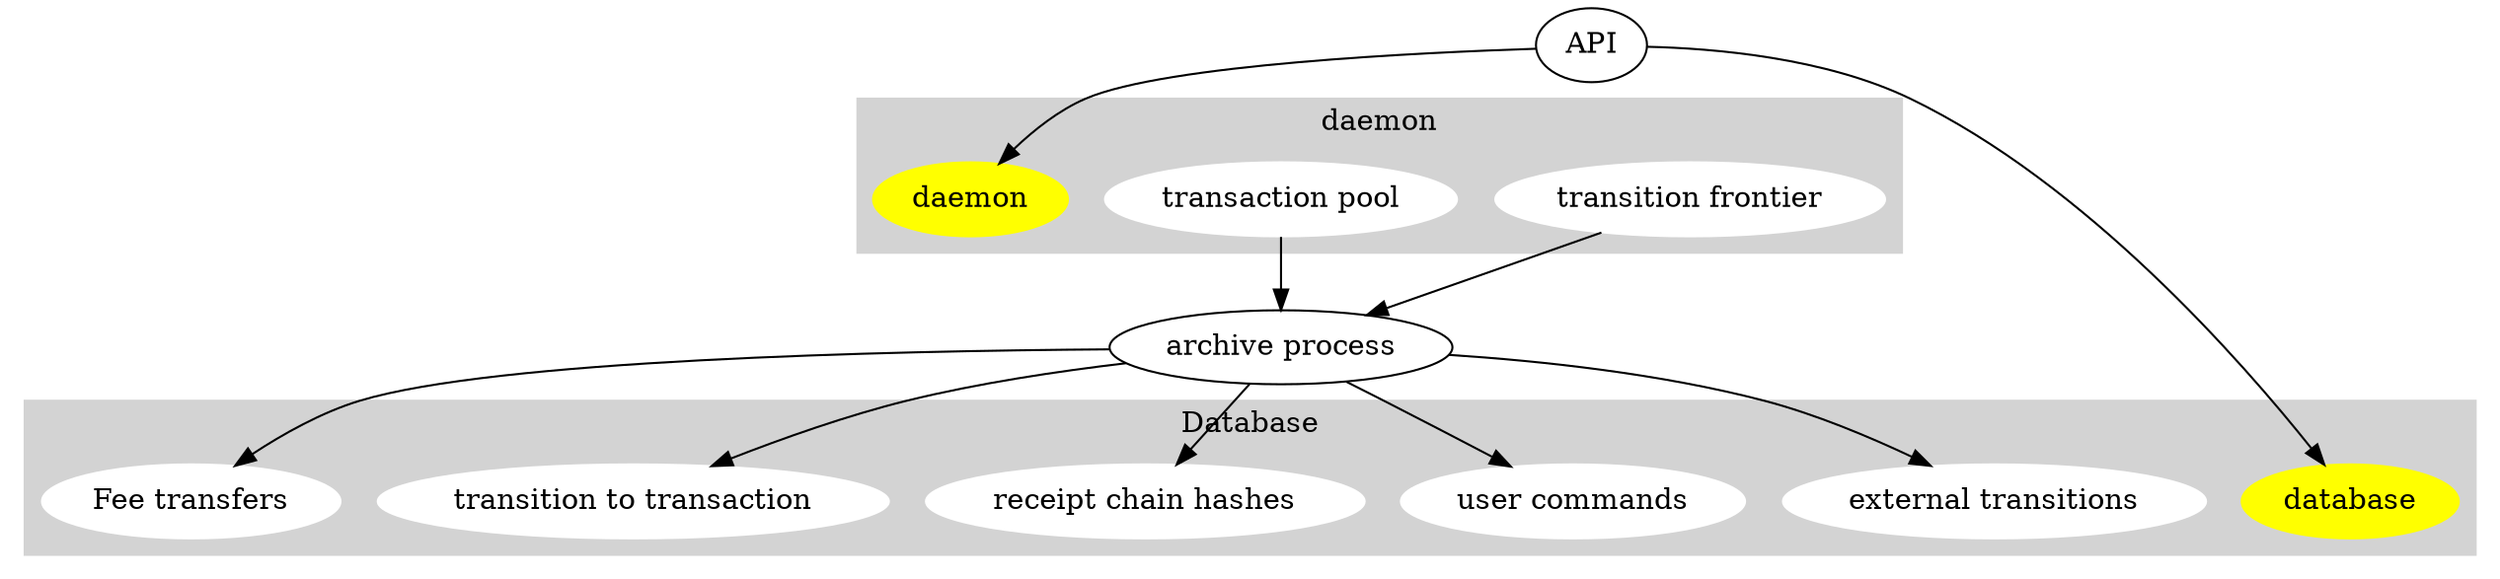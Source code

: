 digraph client_process {
    
    subgraph cluster_0 {
		style=filled;
		color=lightgrey;
		node [style=filled,color=white];
		transition_frontier [label="transition frontier"];
        transaction_pool [label="transaction pool"];
        daemon [color=yellow]
		label = "daemon";
	}

    archive_process [label="archive process"]

    API

    subgraph cluster_2 {
		style=filled;
		color=lightgrey;
		node [style=filled,color=white];
        blocks [label="external transitions"];
        user_commands [label="user commands"];
        receipt_chain_table [label="receipt chain hashes"];
        transition_to_transaction_table [label="transition to transaction"];
        fee_transfers [label="Fee transfers"];
        database [color=yellow]
        label = "Database"
    }

    transition_frontier -> archive_process
    transaction_pool -> archive_process

    API -> daemon
    API -> database

    archive_process -> user_commands

    archive_process -> receipt_chain_table
    archive_process -> transition_to_transaction_table
    archive_process -> fee_transfers
    archive_process -> blocks



}